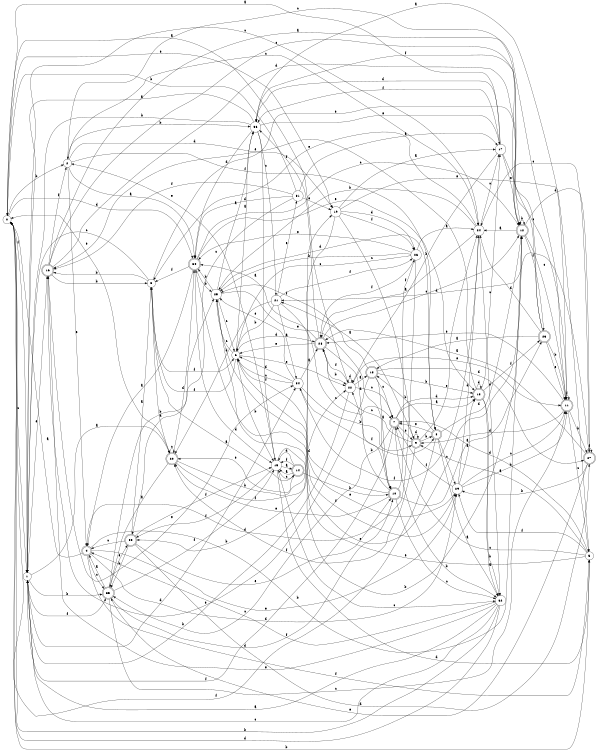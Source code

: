digraph n30_5 {
__start0 [label="" shape="none"];

rankdir=LR;
size="8,5";

s0 [style="filled", color="black", fillcolor="white" shape="circle", label="0"];
s1 [style="filled", color="black", fillcolor="white" shape="circle", label="1"];
s2 [style="filled", color="black", fillcolor="white" shape="circle", label="2"];
s3 [style="filled", color="black", fillcolor="white" shape="circle", label="3"];
s4 [style="rounded,filled", color="black", fillcolor="white" shape="doublecircle", label="4"];
s5 [style="filled", color="black", fillcolor="white" shape="circle", label="5"];
s6 [style="filled", color="black", fillcolor="white" shape="circle", label="6"];
s7 [style="rounded,filled", color="black", fillcolor="white" shape="doublecircle", label="7"];
s8 [style="rounded,filled", color="black", fillcolor="white" shape="doublecircle", label="8"];
s9 [style="rounded,filled", color="black", fillcolor="white" shape="doublecircle", label="9"];
s10 [style="rounded,filled", color="black", fillcolor="white" shape="doublecircle", label="10"];
s11 [style="rounded,filled", color="black", fillcolor="white" shape="doublecircle", label="11"];
s12 [style="rounded,filled", color="black", fillcolor="white" shape="doublecircle", label="12"];
s13 [style="rounded,filled", color="black", fillcolor="white" shape="doublecircle", label="13"];
s14 [style="rounded,filled", color="black", fillcolor="white" shape="doublecircle", label="14"];
s15 [style="filled", color="black", fillcolor="white" shape="circle", label="15"];
s16 [style="rounded,filled", color="black", fillcolor="white" shape="doublecircle", label="16"];
s17 [style="filled", color="black", fillcolor="white" shape="circle", label="17"];
s18 [style="rounded,filled", color="black", fillcolor="white" shape="doublecircle", label="18"];
s19 [style="filled", color="black", fillcolor="white" shape="circle", label="19"];
s20 [style="rounded,filled", color="black", fillcolor="white" shape="doublecircle", label="20"];
s21 [style="filled", color="black", fillcolor="white" shape="circle", label="21"];
s22 [style="filled", color="black", fillcolor="white" shape="circle", label="22"];
s23 [style="rounded,filled", color="black", fillcolor="white" shape="doublecircle", label="23"];
s24 [style="filled", color="black", fillcolor="white" shape="circle", label="24"];
s25 [style="filled", color="black", fillcolor="white" shape="circle", label="25"];
s26 [style="filled", color="black", fillcolor="white" shape="circle", label="26"];
s27 [style="rounded,filled", color="black", fillcolor="white" shape="doublecircle", label="27"];
s28 [style="rounded,filled", color="black", fillcolor="white" shape="doublecircle", label="28"];
s29 [style="filled", color="black", fillcolor="white" shape="circle", label="29"];
s30 [style="rounded,filled", color="black", fillcolor="white" shape="doublecircle", label="30"];
s31 [style="filled", color="black", fillcolor="white" shape="circle", label="31"];
s32 [style="filled", color="black", fillcolor="white" shape="circle", label="32"];
s33 [style="rounded,filled", color="black", fillcolor="white" shape="doublecircle", label="33"];
s34 [style="filled", color="black", fillcolor="white" shape="circle", label="34"];
s35 [style="rounded,filled", color="black", fillcolor="white" shape="doublecircle", label="35"];
s36 [style="filled", color="black", fillcolor="white" shape="circle", label="36"];
s0 -> s22 [label="a"];
s0 -> s2 [label="b"];
s0 -> s1 [label="c"];
s0 -> s30 [label="d"];
s0 -> s19 [label="e"];
s0 -> s1 [label="f"];
s1 -> s20 [label="a"];
s1 -> s35 [label="b"];
s1 -> s24 [label="c"];
s1 -> s34 [label="d"];
s1 -> s16 [label="e"];
s1 -> s35 [label="f"];
s2 -> s30 [label="a"];
s2 -> s36 [label="b"];
s2 -> s24 [label="c"];
s2 -> s19 [label="d"];
s2 -> s4 [label="e"];
s2 -> s8 [label="f"];
s3 -> s14 [label="a"];
s3 -> s16 [label="b"];
s3 -> s1 [label="c"];
s3 -> s20 [label="d"];
s3 -> s12 [label="e"];
s3 -> s6 [label="f"];
s4 -> s0 [label="a"];
s4 -> s12 [label="b"];
s4 -> s35 [label="c"];
s4 -> s29 [label="d"];
s4 -> s29 [label="e"];
s4 -> s5 [label="f"];
s5 -> s9 [label="a"];
s5 -> s0 [label="b"];
s5 -> s7 [label="c"];
s5 -> s7 [label="d"];
s5 -> s25 [label="e"];
s5 -> s29 [label="f"];
s6 -> s36 [label="a"];
s6 -> s15 [label="b"];
s6 -> s25 [label="c"];
s6 -> s28 [label="d"];
s6 -> s22 [label="e"];
s6 -> s3 [label="f"];
s7 -> s13 [label="a"];
s7 -> s32 [label="b"];
s7 -> s35 [label="c"];
s7 -> s13 [label="d"];
s7 -> s9 [label="e"];
s7 -> s1 [label="f"];
s8 -> s32 [label="a"];
s8 -> s18 [label="b"];
s8 -> s29 [label="c"];
s8 -> s12 [label="d"];
s8 -> s7 [label="e"];
s8 -> s0 [label="f"];
s9 -> s21 [label="a"];
s9 -> s8 [label="b"];
s9 -> s28 [label="c"];
s9 -> s9 [label="d"];
s9 -> s24 [label="e"];
s9 -> s20 [label="f"];
s10 -> s23 [label="a"];
s10 -> s22 [label="b"];
s10 -> s32 [label="c"];
s10 -> s6 [label="d"];
s10 -> s20 [label="e"];
s10 -> s26 [label="f"];
s11 -> s36 [label="a"];
s11 -> s27 [label="b"];
s11 -> s5 [label="c"];
s11 -> s9 [label="d"];
s11 -> s28 [label="e"];
s11 -> s11 [label="f"];
s12 -> s24 [label="a"];
s12 -> s12 [label="b"];
s12 -> s11 [label="c"];
s12 -> s27 [label="d"];
s12 -> s30 [label="e"];
s12 -> s23 [label="f"];
s13 -> s32 [label="a"];
s13 -> s32 [label="b"];
s13 -> s17 [label="c"];
s13 -> s13 [label="d"];
s13 -> s16 [label="e"];
s13 -> s23 [label="f"];
s14 -> s15 [label="a"];
s14 -> s10 [label="b"];
s14 -> s15 [label="c"];
s14 -> s15 [label="d"];
s14 -> s20 [label="e"];
s14 -> s15 [label="f"];
s15 -> s14 [label="a"];
s15 -> s12 [label="b"];
s15 -> s32 [label="c"];
s15 -> s5 [label="d"];
s15 -> s2 [label="e"];
s15 -> s33 [label="f"];
s16 -> s11 [label="a"];
s16 -> s3 [label="b"];
s16 -> s12 [label="c"];
s16 -> s12 [label="d"];
s16 -> s34 [label="e"];
s16 -> s2 [label="f"];
s17 -> s0 [label="a"];
s17 -> s22 [label="b"];
s17 -> s11 [label="c"];
s17 -> s36 [label="d"];
s17 -> s12 [label="e"];
s17 -> s36 [label="f"];
s18 -> s10 [label="a"];
s18 -> s13 [label="b"];
s18 -> s7 [label="c"];
s18 -> s27 [label="d"];
s18 -> s16 [label="e"];
s18 -> s25 [label="f"];
s19 -> s17 [label="a"];
s19 -> s33 [label="b"];
s19 -> s9 [label="c"];
s19 -> s26 [label="d"];
s19 -> s5 [label="e"];
s19 -> s26 [label="f"];
s20 -> s35 [label="a"];
s20 -> s19 [label="b"];
s20 -> s20 [label="c"];
s20 -> s30 [label="d"];
s20 -> s0 [label="e"];
s20 -> s22 [label="f"];
s21 -> s34 [label="a"];
s21 -> s6 [label="b"];
s21 -> s7 [label="c"];
s21 -> s20 [label="d"];
s21 -> s31 [label="e"];
s21 -> s26 [label="f"];
s22 -> s18 [label="a"];
s22 -> s1 [label="b"];
s22 -> s7 [label="c"];
s22 -> s22 [label="d"];
s22 -> s11 [label="e"];
s22 -> s28 [label="f"];
s23 -> s18 [label="a"];
s23 -> s11 [label="b"];
s23 -> s2 [label="c"];
s23 -> s24 [label="d"];
s23 -> s11 [label="e"];
s23 -> s36 [label="f"];
s24 -> s28 [label="a"];
s24 -> s25 [label="b"];
s24 -> s17 [label="c"];
s24 -> s32 [label="d"];
s24 -> s3 [label="e"];
s24 -> s34 [label="f"];
s25 -> s36 [label="a"];
s25 -> s30 [label="b"];
s25 -> s6 [label="c"];
s25 -> s8 [label="d"];
s25 -> s10 [label="e"];
s25 -> s29 [label="f"];
s26 -> s24 [label="a"];
s26 -> s25 [label="b"];
s26 -> s6 [label="c"];
s26 -> s4 [label="d"];
s26 -> s30 [label="e"];
s26 -> s28 [label="f"];
s27 -> s28 [label="a"];
s27 -> s29 [label="b"];
s27 -> s24 [label="c"];
s27 -> s21 [label="d"];
s27 -> s35 [label="e"];
s27 -> s27 [label="f"];
s28 -> s30 [label="a"];
s28 -> s22 [label="b"];
s28 -> s12 [label="c"];
s28 -> s10 [label="d"];
s28 -> s6 [label="e"];
s28 -> s36 [label="f"];
s29 -> s13 [label="a"];
s29 -> s11 [label="b"];
s29 -> s11 [label="c"];
s29 -> s24 [label="d"];
s29 -> s6 [label="e"];
s29 -> s7 [label="f"];
s30 -> s4 [label="a"];
s30 -> s25 [label="b"];
s30 -> s12 [label="c"];
s30 -> s15 [label="d"];
s30 -> s13 [label="e"];
s30 -> s3 [label="f"];
s31 -> s17 [label="a"];
s31 -> s0 [label="b"];
s31 -> s33 [label="c"];
s31 -> s30 [label="d"];
s31 -> s19 [label="e"];
s31 -> s16 [label="f"];
s32 -> s1 [label="a"];
s32 -> s0 [label="b"];
s32 -> s1 [label="c"];
s32 -> s0 [label="d"];
s32 -> s16 [label="e"];
s32 -> s4 [label="f"];
s33 -> s3 [label="a"];
s33 -> s35 [label="b"];
s33 -> s4 [label="c"];
s33 -> s27 [label="d"];
s33 -> s10 [label="e"];
s33 -> s15 [label="f"];
s34 -> s28 [label="a"];
s34 -> s9 [label="b"];
s34 -> s6 [label="c"];
s34 -> s6 [label="d"];
s34 -> s25 [label="e"];
s34 -> s8 [label="f"];
s35 -> s4 [label="a"];
s35 -> s25 [label="b"];
s35 -> s11 [label="c"];
s35 -> s10 [label="d"];
s35 -> s33 [label="e"];
s35 -> s15 [label="f"];
s36 -> s1 [label="a"];
s36 -> s1 [label="b"];
s36 -> s21 [label="c"];
s36 -> s30 [label="d"];
s36 -> s17 [label="e"];
s36 -> s15 [label="f"];

}